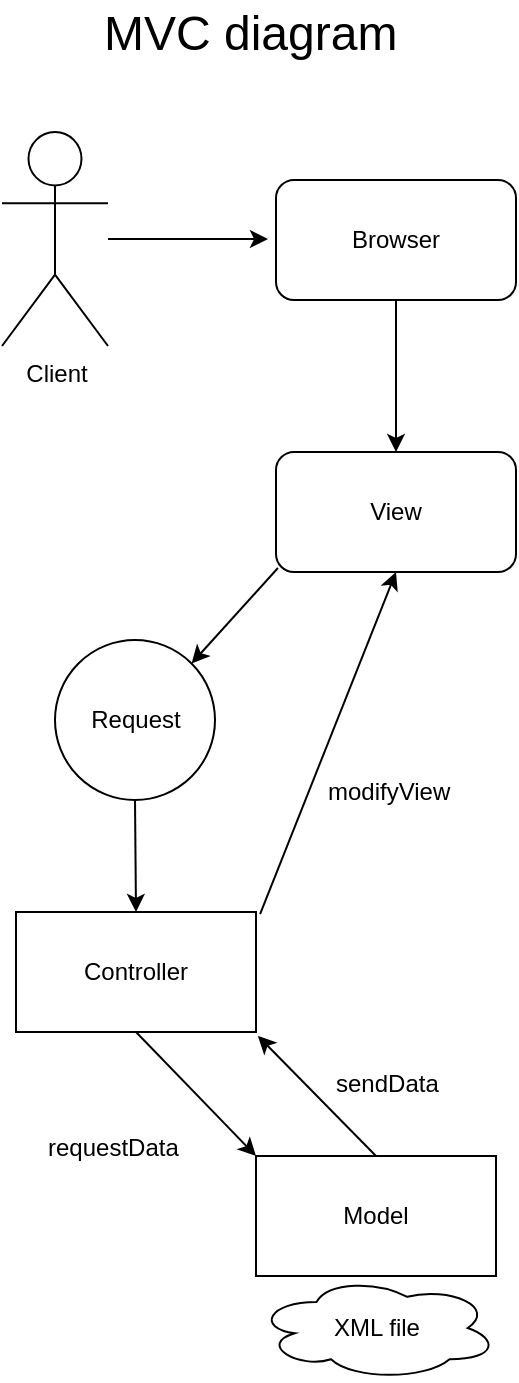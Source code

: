<mxfile version="10.6.3" type="device"><diagram id="Cz_SdTy_Gtk_GYt4MQLS" name="Page-1"><mxGraphModel dx="1394" dy="793" grid="0" gridSize="10" guides="1" tooltips="1" connect="1" arrows="1" fold="1" page="1" pageScale="1" pageWidth="827" pageHeight="1169" math="0" shadow="0"><root><mxCell id="0"/><mxCell id="1" parent="0"/><mxCell id="lBKOK1wQ2k1IjSrTixm7-7" value="" style="edgeStyle=orthogonalEdgeStyle;rounded=0;orthogonalLoop=1;jettySize=auto;html=1;" edge="1" parent="1" source="lBKOK1wQ2k1IjSrTixm7-1"><mxGeometry relative="1" as="geometry"><mxPoint x="327" y="177.5" as="targetPoint"/></mxGeometry></mxCell><mxCell id="lBKOK1wQ2k1IjSrTixm7-1" value="&lt;div&gt;Client&lt;/div&gt;&lt;div&gt;&lt;br&gt;&lt;/div&gt;" style="shape=umlActor;verticalLabelPosition=bottom;labelBackgroundColor=#ffffff;verticalAlign=top;html=1;outlineConnect=0;" vertex="1" parent="1"><mxGeometry x="194" y="124" width="53" height="107" as="geometry"/></mxCell><mxCell id="lBKOK1wQ2k1IjSrTixm7-8" value="Browser" style="rounded=1;whiteSpace=wrap;html=1;" vertex="1" parent="1"><mxGeometry x="331" y="148" width="120" height="60" as="geometry"/></mxCell><mxCell id="lBKOK1wQ2k1IjSrTixm7-9" value="View" style="rounded=1;whiteSpace=wrap;html=1;" vertex="1" parent="1"><mxGeometry x="331" y="284" width="120" height="60" as="geometry"/></mxCell><mxCell id="lBKOK1wQ2k1IjSrTixm7-10" value="" style="endArrow=classic;html=1;exitX=0.5;exitY=1;exitDx=0;exitDy=0;" edge="1" parent="1" source="lBKOK1wQ2k1IjSrTixm7-8" target="lBKOK1wQ2k1IjSrTixm7-9"><mxGeometry width="50" height="50" relative="1" as="geometry"><mxPoint x="550" y="197" as="sourcePoint"/><mxPoint x="600" y="147" as="targetPoint"/></mxGeometry></mxCell><mxCell id="lBKOK1wQ2k1IjSrTixm7-12" value="Request" style="ellipse;whiteSpace=wrap;html=1;aspect=fixed;" vertex="1" parent="1"><mxGeometry x="220.5" y="378" width="80" height="80" as="geometry"/></mxCell><mxCell id="lBKOK1wQ2k1IjSrTixm7-13" value="" style="endArrow=classic;html=1;entryX=1;entryY=0;entryDx=0;entryDy=0;exitX=0.008;exitY=0.967;exitDx=0;exitDy=0;exitPerimeter=0;" edge="1" parent="1" source="lBKOK1wQ2k1IjSrTixm7-9" target="lBKOK1wQ2k1IjSrTixm7-12"><mxGeometry width="50" height="50" relative="1" as="geometry"><mxPoint x="243" y="403" as="sourcePoint"/><mxPoint x="293" y="353" as="targetPoint"/></mxGeometry></mxCell><mxCell id="lBKOK1wQ2k1IjSrTixm7-14" value="Controller" style="rounded=0;whiteSpace=wrap;html=1;" vertex="1" parent="1"><mxGeometry x="201" y="514" width="120" height="60" as="geometry"/></mxCell><mxCell id="lBKOK1wQ2k1IjSrTixm7-15" value="" style="endArrow=classic;html=1;exitX=0.5;exitY=1;exitDx=0;exitDy=0;entryX=0.5;entryY=0;entryDx=0;entryDy=0;" edge="1" parent="1" source="lBKOK1wQ2k1IjSrTixm7-12" target="lBKOK1wQ2k1IjSrTixm7-14"><mxGeometry width="50" height="50" relative="1" as="geometry"><mxPoint x="147" y="434" as="sourcePoint"/><mxPoint x="197" y="384" as="targetPoint"/></mxGeometry></mxCell><mxCell id="lBKOK1wQ2k1IjSrTixm7-17" value="" style="endArrow=classic;html=1;exitX=0.5;exitY=1;exitDx=0;exitDy=0;entryX=0;entryY=0;entryDx=0;entryDy=0;entryPerimeter=0;" edge="1" parent="1" source="lBKOK1wQ2k1IjSrTixm7-14" target="lBKOK1wQ2k1IjSrTixm7-19"><mxGeometry width="50" height="50" relative="1" as="geometry"><mxPoint x="433" y="540" as="sourcePoint"/><mxPoint x="331" y="679" as="targetPoint"/></mxGeometry></mxCell><mxCell id="lBKOK1wQ2k1IjSrTixm7-18" value="requestData" style="text;html=1;resizable=0;points=[];autosize=1;align=left;verticalAlign=top;spacingTop=-4;" vertex="1" parent="1"><mxGeometry x="215" y="622" width="78" height="14" as="geometry"/></mxCell><mxCell id="lBKOK1wQ2k1IjSrTixm7-19" value="Model" style="rounded=0;whiteSpace=wrap;html=1;" vertex="1" parent="1"><mxGeometry x="321" y="636" width="120" height="60" as="geometry"/></mxCell><mxCell id="lBKOK1wQ2k1IjSrTixm7-20" value="XML file" style="ellipse;shape=cloud;whiteSpace=wrap;html=1;" vertex="1" parent="1"><mxGeometry x="321" y="696" width="121" height="52" as="geometry"/></mxCell><mxCell id="lBKOK1wQ2k1IjSrTixm7-21" value="" style="endArrow=classic;html=1;exitX=0.5;exitY=0;exitDx=0;exitDy=0;entryX=1.008;entryY=1.033;entryDx=0;entryDy=0;entryPerimeter=0;" edge="1" parent="1" source="lBKOK1wQ2k1IjSrTixm7-19" target="lBKOK1wQ2k1IjSrTixm7-14"><mxGeometry width="50" height="50" relative="1" as="geometry"><mxPoint x="414" y="517" as="sourcePoint"/><mxPoint x="464" y="467" as="targetPoint"/></mxGeometry></mxCell><mxCell id="lBKOK1wQ2k1IjSrTixm7-22" value="sendData" style="text;html=1;resizable=0;points=[];autosize=1;align=left;verticalAlign=top;spacingTop=-4;" vertex="1" parent="1"><mxGeometry x="359" y="590" width="64" height="14" as="geometry"/></mxCell><mxCell id="lBKOK1wQ2k1IjSrTixm7-23" value="" style="endArrow=classic;html=1;exitX=1.017;exitY=0.017;exitDx=0;exitDy=0;exitPerimeter=0;entryX=0.5;entryY=1;entryDx=0;entryDy=0;" edge="1" parent="1" source="lBKOK1wQ2k1IjSrTixm7-14" target="lBKOK1wQ2k1IjSrTixm7-9"><mxGeometry width="50" height="50" relative="1" as="geometry"><mxPoint x="397" y="476" as="sourcePoint"/><mxPoint x="447" y="426" as="targetPoint"/></mxGeometry></mxCell><mxCell id="lBKOK1wQ2k1IjSrTixm7-24" value="modifyView" style="text;html=1;resizable=0;points=[];autosize=1;align=left;verticalAlign=top;spacingTop=-4;" vertex="1" parent="1"><mxGeometry x="355" y="444" width="72" height="14" as="geometry"/></mxCell><mxCell id="lBKOK1wQ2k1IjSrTixm7-25" value="&lt;font style=&quot;font-size: 24px&quot;&gt;MVC diagram&lt;/font&gt;" style="text;html=1;resizable=0;points=[];autosize=1;align=left;verticalAlign=top;spacingTop=-4;" vertex="1" parent="1"><mxGeometry x="242.5" y="58" width="157" height="19" as="geometry"/></mxCell></root></mxGraphModel></diagram></mxfile>